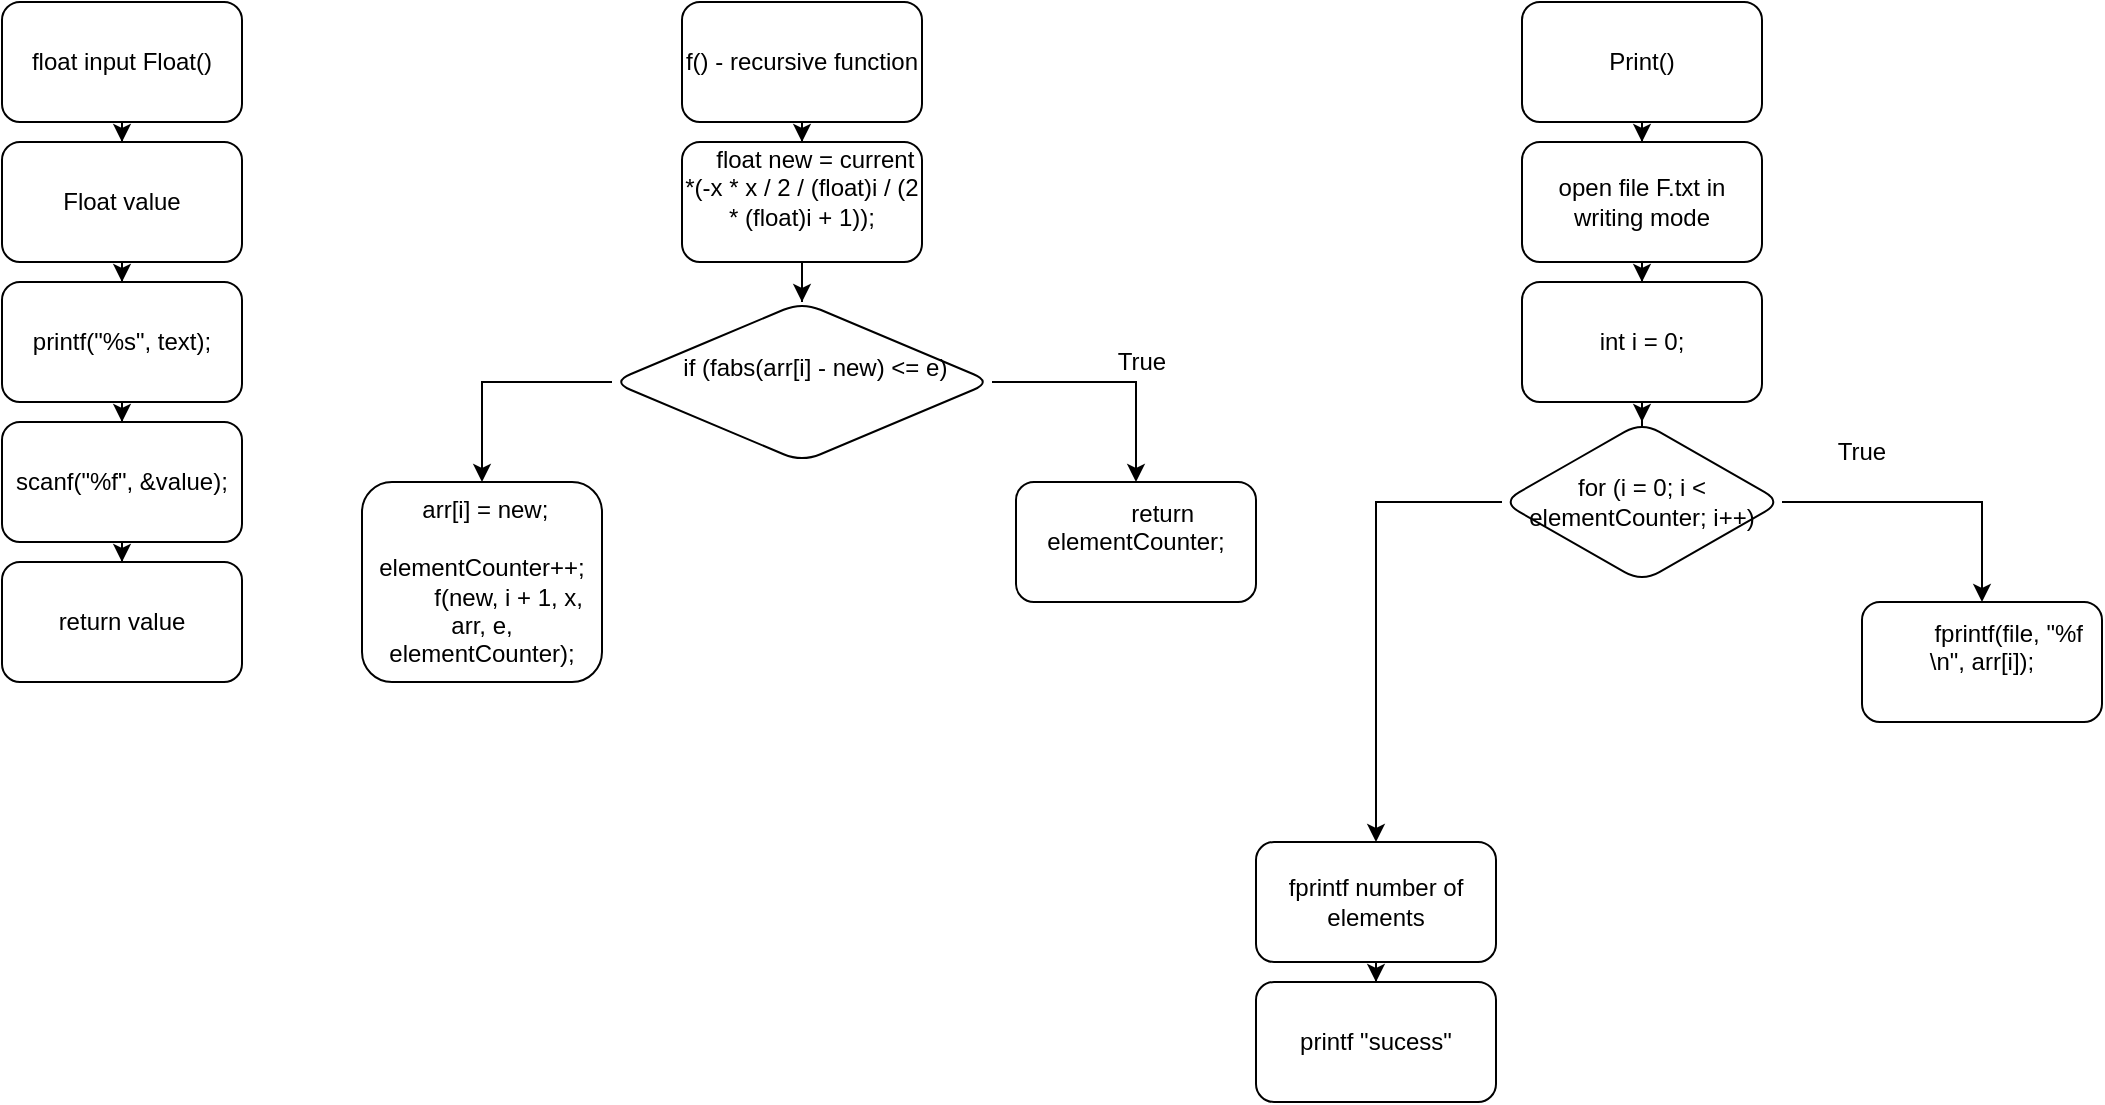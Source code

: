<mxfile version="20.5.1" type="device"><diagram id="sZY8W2Wv2BUAC_Cietif" name="Page-1"><mxGraphModel dx="1068" dy="606" grid="1" gridSize="10" guides="1" tooltips="1" connect="1" arrows="1" fold="1" page="1" pageScale="1" pageWidth="1654" pageHeight="2336" math="0" shadow="0"><root><mxCell id="0"/><mxCell id="1" parent="0"/><mxCell id="n3B67-GPE2BCdXPSXL0B-4" value="" style="edgeStyle=orthogonalEdgeStyle;rounded=0;orthogonalLoop=1;jettySize=auto;html=1;" edge="1" parent="1" source="n3B67-GPE2BCdXPSXL0B-1" target="n3B67-GPE2BCdXPSXL0B-3"><mxGeometry relative="1" as="geometry"/></mxCell><mxCell id="n3B67-GPE2BCdXPSXL0B-1" value="float input Float()" style="rounded=1;whiteSpace=wrap;html=1;" vertex="1" parent="1"><mxGeometry x="200" y="110" width="120" height="60" as="geometry"/></mxCell><mxCell id="n3B67-GPE2BCdXPSXL0B-6" value="" style="edgeStyle=orthogonalEdgeStyle;rounded=0;orthogonalLoop=1;jettySize=auto;html=1;" edge="1" parent="1" source="n3B67-GPE2BCdXPSXL0B-3" target="n3B67-GPE2BCdXPSXL0B-5"><mxGeometry relative="1" as="geometry"/></mxCell><mxCell id="n3B67-GPE2BCdXPSXL0B-3" value="Float value" style="whiteSpace=wrap;html=1;rounded=1;" vertex="1" parent="1"><mxGeometry x="200" y="180" width="120" height="60" as="geometry"/></mxCell><mxCell id="n3B67-GPE2BCdXPSXL0B-9" value="" style="edgeStyle=orthogonalEdgeStyle;rounded=0;orthogonalLoop=1;jettySize=auto;html=1;" edge="1" parent="1" source="n3B67-GPE2BCdXPSXL0B-5" target="n3B67-GPE2BCdXPSXL0B-8"><mxGeometry relative="1" as="geometry"/></mxCell><mxCell id="n3B67-GPE2BCdXPSXL0B-5" value="&lt;div&gt;printf(&quot;%s&quot;, text);&lt;/div&gt;" style="whiteSpace=wrap;html=1;rounded=1;" vertex="1" parent="1"><mxGeometry x="200" y="250" width="120" height="60" as="geometry"/></mxCell><mxCell id="n3B67-GPE2BCdXPSXL0B-11" value="" style="edgeStyle=orthogonalEdgeStyle;rounded=0;orthogonalLoop=1;jettySize=auto;html=1;" edge="1" parent="1" source="n3B67-GPE2BCdXPSXL0B-8" target="n3B67-GPE2BCdXPSXL0B-10"><mxGeometry relative="1" as="geometry"/></mxCell><mxCell id="n3B67-GPE2BCdXPSXL0B-8" value="scanf(&quot;%f&quot;, &amp;amp;value);" style="whiteSpace=wrap;html=1;rounded=1;" vertex="1" parent="1"><mxGeometry x="200" y="320" width="120" height="60" as="geometry"/></mxCell><mxCell id="n3B67-GPE2BCdXPSXL0B-10" value="return value" style="whiteSpace=wrap;html=1;rounded=1;" vertex="1" parent="1"><mxGeometry x="200" y="390" width="120" height="60" as="geometry"/></mxCell><mxCell id="n3B67-GPE2BCdXPSXL0B-14" value="" style="edgeStyle=orthogonalEdgeStyle;rounded=0;orthogonalLoop=1;jettySize=auto;html=1;" edge="1" parent="1" source="n3B67-GPE2BCdXPSXL0B-12" target="n3B67-GPE2BCdXPSXL0B-13"><mxGeometry relative="1" as="geometry"/></mxCell><mxCell id="n3B67-GPE2BCdXPSXL0B-12" value="f() - recursive function" style="rounded=1;whiteSpace=wrap;html=1;" vertex="1" parent="1"><mxGeometry x="540" y="110" width="120" height="60" as="geometry"/></mxCell><mxCell id="n3B67-GPE2BCdXPSXL0B-16" value="" style="edgeStyle=orthogonalEdgeStyle;rounded=0;orthogonalLoop=1;jettySize=auto;html=1;" edge="1" parent="1" source="n3B67-GPE2BCdXPSXL0B-13" target="n3B67-GPE2BCdXPSXL0B-15"><mxGeometry relative="1" as="geometry"/></mxCell><mxCell id="n3B67-GPE2BCdXPSXL0B-13" value="&lt;div&gt;&amp;nbsp; &amp;nbsp; float new = current *(-x * x / 2 / (float)i / (2 * (float)i + 1));&lt;/div&gt;&lt;div&gt;&lt;br&gt;&lt;/div&gt;" style="whiteSpace=wrap;html=1;rounded=1;" vertex="1" parent="1"><mxGeometry x="540" y="180" width="120" height="60" as="geometry"/></mxCell><mxCell id="n3B67-GPE2BCdXPSXL0B-19" value="" style="edgeStyle=orthogonalEdgeStyle;rounded=0;orthogonalLoop=1;jettySize=auto;html=1;" edge="1" parent="1" source="n3B67-GPE2BCdXPSXL0B-15" target="n3B67-GPE2BCdXPSXL0B-18"><mxGeometry relative="1" as="geometry"/></mxCell><mxCell id="n3B67-GPE2BCdXPSXL0B-23" value="" style="edgeStyle=orthogonalEdgeStyle;rounded=0;orthogonalLoop=1;jettySize=auto;html=1;" edge="1" parent="1" source="n3B67-GPE2BCdXPSXL0B-15" target="n3B67-GPE2BCdXPSXL0B-22"><mxGeometry relative="1" as="geometry"/></mxCell><mxCell id="n3B67-GPE2BCdXPSXL0B-15" value="&lt;div&gt;&amp;nbsp; &amp;nbsp; if (fabs(arr[i] - new) &amp;lt;= e)&lt;/div&gt;&lt;div&gt;&lt;br&gt;&lt;/div&gt;" style="rhombus;whiteSpace=wrap;html=1;rounded=1;" vertex="1" parent="1"><mxGeometry x="505" y="260" width="190" height="80" as="geometry"/></mxCell><mxCell id="n3B67-GPE2BCdXPSXL0B-18" value="&lt;div&gt;&amp;nbsp; &amp;nbsp; &amp;nbsp; &amp;nbsp; return elementCounter;&lt;/div&gt;&lt;div&gt;&lt;br&gt;&lt;/div&gt;" style="whiteSpace=wrap;html=1;rounded=1;" vertex="1" parent="1"><mxGeometry x="707" y="350" width="120" height="60" as="geometry"/></mxCell><mxCell id="n3B67-GPE2BCdXPSXL0B-20" value="True" style="text;html=1;strokeColor=none;fillColor=none;align=center;verticalAlign=middle;whiteSpace=wrap;rounded=0;" vertex="1" parent="1"><mxGeometry x="1100" y="320" width="60" height="30" as="geometry"/></mxCell><mxCell id="n3B67-GPE2BCdXPSXL0B-22" value="&lt;div&gt;&amp;nbsp;arr[i] = new;&lt;/div&gt;&lt;div&gt;&amp;nbsp; &amp;nbsp; &amp;nbsp; &amp;nbsp; elementCounter++;&lt;/div&gt;&lt;div&gt;&amp;nbsp; &amp;nbsp; &amp;nbsp; &amp;nbsp; f(new, i + 1, x, arr, e, elementCounter);&lt;/div&gt;" style="whiteSpace=wrap;html=1;rounded=1;" vertex="1" parent="1"><mxGeometry x="380" y="350" width="120" height="100" as="geometry"/></mxCell><mxCell id="n3B67-GPE2BCdXPSXL0B-26" value="" style="edgeStyle=orthogonalEdgeStyle;rounded=0;orthogonalLoop=1;jettySize=auto;html=1;" edge="1" parent="1" source="n3B67-GPE2BCdXPSXL0B-24" target="n3B67-GPE2BCdXPSXL0B-25"><mxGeometry relative="1" as="geometry"/></mxCell><mxCell id="n3B67-GPE2BCdXPSXL0B-24" value="Print()" style="rounded=1;whiteSpace=wrap;html=1;" vertex="1" parent="1"><mxGeometry x="960" y="110" width="120" height="60" as="geometry"/></mxCell><mxCell id="n3B67-GPE2BCdXPSXL0B-28" value="" style="edgeStyle=orthogonalEdgeStyle;rounded=0;orthogonalLoop=1;jettySize=auto;html=1;" edge="1" parent="1" source="n3B67-GPE2BCdXPSXL0B-25" target="n3B67-GPE2BCdXPSXL0B-27"><mxGeometry relative="1" as="geometry"/></mxCell><mxCell id="n3B67-GPE2BCdXPSXL0B-25" value="open file F.txt in writing mode" style="whiteSpace=wrap;html=1;rounded=1;" vertex="1" parent="1"><mxGeometry x="960" y="180" width="120" height="60" as="geometry"/></mxCell><mxCell id="n3B67-GPE2BCdXPSXL0B-30" value="" style="edgeStyle=orthogonalEdgeStyle;rounded=0;orthogonalLoop=1;jettySize=auto;html=1;" edge="1" parent="1" source="n3B67-GPE2BCdXPSXL0B-27" target="n3B67-GPE2BCdXPSXL0B-29"><mxGeometry relative="1" as="geometry"/></mxCell><mxCell id="n3B67-GPE2BCdXPSXL0B-27" value="int i = 0;" style="whiteSpace=wrap;html=1;rounded=1;" vertex="1" parent="1"><mxGeometry x="960" y="250" width="120" height="60" as="geometry"/></mxCell><mxCell id="n3B67-GPE2BCdXPSXL0B-32" value="" style="edgeStyle=orthogonalEdgeStyle;rounded=0;orthogonalLoop=1;jettySize=auto;html=1;" edge="1" parent="1" source="n3B67-GPE2BCdXPSXL0B-29" target="n3B67-GPE2BCdXPSXL0B-31"><mxGeometry relative="1" as="geometry"/></mxCell><mxCell id="n3B67-GPE2BCdXPSXL0B-38" value="" style="edgeStyle=orthogonalEdgeStyle;rounded=0;orthogonalLoop=1;jettySize=auto;html=1;" edge="1" parent="1" source="n3B67-GPE2BCdXPSXL0B-29" target="n3B67-GPE2BCdXPSXL0B-37"><mxGeometry relative="1" as="geometry"/></mxCell><mxCell id="n3B67-GPE2BCdXPSXL0B-29" value="for (i = 0; i &amp;lt; elementCounter; i++)" style="rhombus;whiteSpace=wrap;html=1;rounded=1;" vertex="1" parent="1"><mxGeometry x="950" y="320" width="140" height="80" as="geometry"/></mxCell><mxCell id="n3B67-GPE2BCdXPSXL0B-31" value="&lt;div&gt;&amp;nbsp; &amp;nbsp; &amp;nbsp; &amp;nbsp; fprintf(file, &quot;%f \n&quot;, arr[i]);&lt;/div&gt;&lt;div&gt;&lt;br&gt;&lt;/div&gt;" style="whiteSpace=wrap;html=1;rounded=1;" vertex="1" parent="1"><mxGeometry x="1130" y="410" width="120" height="60" as="geometry"/></mxCell><mxCell id="n3B67-GPE2BCdXPSXL0B-34" value="True" style="text;html=1;strokeColor=none;fillColor=none;align=center;verticalAlign=middle;whiteSpace=wrap;rounded=0;" vertex="1" parent="1"><mxGeometry x="740" y="275" width="60" height="30" as="geometry"/></mxCell><mxCell id="n3B67-GPE2BCdXPSXL0B-40" value="" style="edgeStyle=orthogonalEdgeStyle;rounded=0;orthogonalLoop=1;jettySize=auto;html=1;" edge="1" parent="1" source="n3B67-GPE2BCdXPSXL0B-37" target="n3B67-GPE2BCdXPSXL0B-39"><mxGeometry relative="1" as="geometry"/></mxCell><mxCell id="n3B67-GPE2BCdXPSXL0B-37" value="fprintf number of elements" style="whiteSpace=wrap;html=1;rounded=1;" vertex="1" parent="1"><mxGeometry x="827" y="530" width="120" height="60" as="geometry"/></mxCell><mxCell id="n3B67-GPE2BCdXPSXL0B-39" value="printf &quot;sucess&quot;" style="whiteSpace=wrap;html=1;rounded=1;" vertex="1" parent="1"><mxGeometry x="827" y="600" width="120" height="60" as="geometry"/></mxCell></root></mxGraphModel></diagram></mxfile>